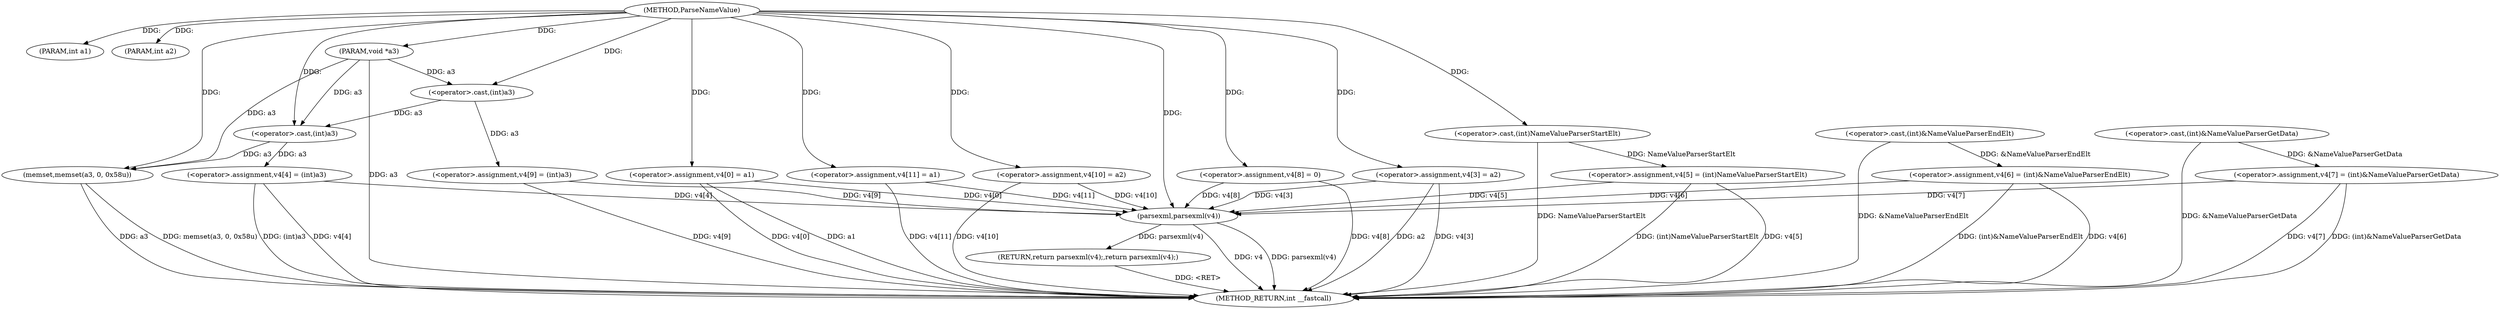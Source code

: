 digraph ParseNameValue {  
"1000102" [label = "(METHOD,ParseNameValue)" ]
"1000177" [label = "(METHOD_RETURN,int __fastcall)" ]
"1000103" [label = "(PARAM,int a1)" ]
"1000104" [label = "(PARAM,int a2)" ]
"1000105" [label = "(PARAM,void *a3)" ]
"1000108" [label = "(<operator>.assignment,v4[11] = a1)" ]
"1000113" [label = "(<operator>.assignment,v4[10] = a2)" ]
"1000118" [label = "(<operator>.assignment,v4[9] = (int)a3)" ]
"1000122" [label = "(<operator>.cast,(int)a3)" ]
"1000125" [label = "(<operator>.assignment,v4[0] = a1)" ]
"1000130" [label = "(<operator>.assignment,v4[3] = a2)" ]
"1000135" [label = "(<operator>.assignment,v4[4] = (int)a3)" ]
"1000139" [label = "(<operator>.cast,(int)a3)" ]
"1000142" [label = "(<operator>.assignment,v4[5] = (int)NameValueParserStartElt)" ]
"1000146" [label = "(<operator>.cast,(int)NameValueParserStartElt)" ]
"1000149" [label = "(<operator>.assignment,v4[6] = (int)&NameValueParserEndElt)" ]
"1000153" [label = "(<operator>.cast,(int)&NameValueParserEndElt)" ]
"1000157" [label = "(<operator>.assignment,v4[7] = (int)&NameValueParserGetData)" ]
"1000161" [label = "(<operator>.cast,(int)&NameValueParserGetData)" ]
"1000165" [label = "(<operator>.assignment,v4[8] = 0)" ]
"1000170" [label = "(memset,memset(a3, 0, 0x58u))" ]
"1000174" [label = "(RETURN,return parsexml(v4);,return parsexml(v4);)" ]
"1000175" [label = "(parsexml,parsexml(v4))" ]
  "1000174" -> "1000177"  [ label = "DDG: <RET>"] 
  "1000118" -> "1000177"  [ label = "DDG: v4[9]"] 
  "1000149" -> "1000177"  [ label = "DDG: (int)&NameValueParserEndElt"] 
  "1000157" -> "1000177"  [ label = "DDG: v4[7]"] 
  "1000130" -> "1000177"  [ label = "DDG: v4[3]"] 
  "1000170" -> "1000177"  [ label = "DDG: memset(a3, 0, 0x58u)"] 
  "1000170" -> "1000177"  [ label = "DDG: a3"] 
  "1000113" -> "1000177"  [ label = "DDG: v4[10]"] 
  "1000175" -> "1000177"  [ label = "DDG: v4"] 
  "1000125" -> "1000177"  [ label = "DDG: a1"] 
  "1000175" -> "1000177"  [ label = "DDG: parsexml(v4)"] 
  "1000142" -> "1000177"  [ label = "DDG: (int)NameValueParserStartElt"] 
  "1000135" -> "1000177"  [ label = "DDG: v4[4]"] 
  "1000157" -> "1000177"  [ label = "DDG: (int)&NameValueParserGetData"] 
  "1000142" -> "1000177"  [ label = "DDG: v4[5]"] 
  "1000161" -> "1000177"  [ label = "DDG: &NameValueParserGetData"] 
  "1000135" -> "1000177"  [ label = "DDG: (int)a3"] 
  "1000108" -> "1000177"  [ label = "DDG: v4[11]"] 
  "1000165" -> "1000177"  [ label = "DDG: v4[8]"] 
  "1000105" -> "1000177"  [ label = "DDG: a3"] 
  "1000130" -> "1000177"  [ label = "DDG: a2"] 
  "1000149" -> "1000177"  [ label = "DDG: v4[6]"] 
  "1000146" -> "1000177"  [ label = "DDG: NameValueParserStartElt"] 
  "1000153" -> "1000177"  [ label = "DDG: &NameValueParserEndElt"] 
  "1000125" -> "1000177"  [ label = "DDG: v4[0]"] 
  "1000102" -> "1000103"  [ label = "DDG: "] 
  "1000102" -> "1000104"  [ label = "DDG: "] 
  "1000102" -> "1000105"  [ label = "DDG: "] 
  "1000102" -> "1000108"  [ label = "DDG: "] 
  "1000102" -> "1000113"  [ label = "DDG: "] 
  "1000122" -> "1000118"  [ label = "DDG: a3"] 
  "1000105" -> "1000122"  [ label = "DDG: a3"] 
  "1000102" -> "1000122"  [ label = "DDG: "] 
  "1000102" -> "1000125"  [ label = "DDG: "] 
  "1000102" -> "1000130"  [ label = "DDG: "] 
  "1000139" -> "1000135"  [ label = "DDG: a3"] 
  "1000122" -> "1000139"  [ label = "DDG: a3"] 
  "1000105" -> "1000139"  [ label = "DDG: a3"] 
  "1000102" -> "1000139"  [ label = "DDG: "] 
  "1000146" -> "1000142"  [ label = "DDG: NameValueParserStartElt"] 
  "1000102" -> "1000146"  [ label = "DDG: "] 
  "1000153" -> "1000149"  [ label = "DDG: &NameValueParserEndElt"] 
  "1000161" -> "1000157"  [ label = "DDG: &NameValueParserGetData"] 
  "1000102" -> "1000165"  [ label = "DDG: "] 
  "1000139" -> "1000170"  [ label = "DDG: a3"] 
  "1000105" -> "1000170"  [ label = "DDG: a3"] 
  "1000102" -> "1000170"  [ label = "DDG: "] 
  "1000175" -> "1000174"  [ label = "DDG: parsexml(v4)"] 
  "1000118" -> "1000175"  [ label = "DDG: v4[9]"] 
  "1000149" -> "1000175"  [ label = "DDG: v4[6]"] 
  "1000157" -> "1000175"  [ label = "DDG: v4[7]"] 
  "1000130" -> "1000175"  [ label = "DDG: v4[3]"] 
  "1000125" -> "1000175"  [ label = "DDG: v4[0]"] 
  "1000113" -> "1000175"  [ label = "DDG: v4[10]"] 
  "1000135" -> "1000175"  [ label = "DDG: v4[4]"] 
  "1000142" -> "1000175"  [ label = "DDG: v4[5]"] 
  "1000108" -> "1000175"  [ label = "DDG: v4[11]"] 
  "1000165" -> "1000175"  [ label = "DDG: v4[8]"] 
  "1000102" -> "1000175"  [ label = "DDG: "] 
}
